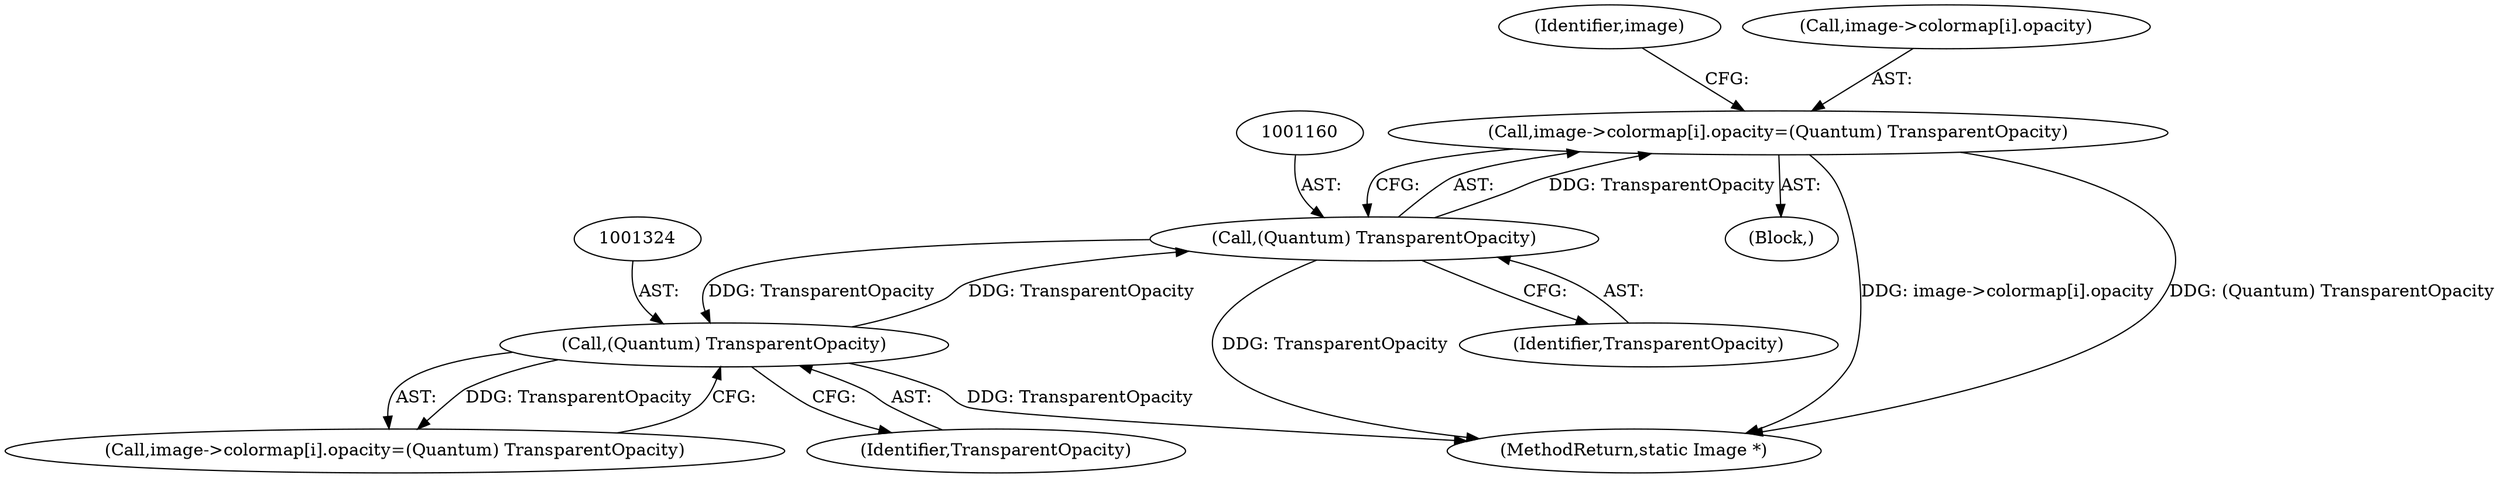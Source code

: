 digraph "0_ImageMagick_f6e9d0d9955e85bdd7540b251cd50d598dacc5e6_20@array" {
"1001151" [label="(Call,image->colormap[i].opacity=(Quantum) TransparentOpacity)"];
"1001159" [label="(Call,(Quantum) TransparentOpacity)"];
"1001323" [label="(Call,(Quantum) TransparentOpacity)"];
"1001150" [label="(Block,)"];
"1001315" [label="(Call,image->colormap[i].opacity=(Quantum) TransparentOpacity)"];
"1001323" [label="(Call,(Quantum) TransparentOpacity)"];
"1001164" [label="(Identifier,image)"];
"1001554" [label="(MethodReturn,static Image *)"];
"1001152" [label="(Call,image->colormap[i].opacity)"];
"1001161" [label="(Identifier,TransparentOpacity)"];
"1001151" [label="(Call,image->colormap[i].opacity=(Quantum) TransparentOpacity)"];
"1001325" [label="(Identifier,TransparentOpacity)"];
"1001159" [label="(Call,(Quantum) TransparentOpacity)"];
"1001151" -> "1001150"  [label="AST: "];
"1001151" -> "1001159"  [label="CFG: "];
"1001152" -> "1001151"  [label="AST: "];
"1001159" -> "1001151"  [label="AST: "];
"1001164" -> "1001151"  [label="CFG: "];
"1001151" -> "1001554"  [label="DDG: image->colormap[i].opacity"];
"1001151" -> "1001554"  [label="DDG: (Quantum) TransparentOpacity"];
"1001159" -> "1001151"  [label="DDG: TransparentOpacity"];
"1001159" -> "1001161"  [label="CFG: "];
"1001160" -> "1001159"  [label="AST: "];
"1001161" -> "1001159"  [label="AST: "];
"1001159" -> "1001554"  [label="DDG: TransparentOpacity"];
"1001323" -> "1001159"  [label="DDG: TransparentOpacity"];
"1001159" -> "1001323"  [label="DDG: TransparentOpacity"];
"1001323" -> "1001315"  [label="AST: "];
"1001323" -> "1001325"  [label="CFG: "];
"1001324" -> "1001323"  [label="AST: "];
"1001325" -> "1001323"  [label="AST: "];
"1001315" -> "1001323"  [label="CFG: "];
"1001323" -> "1001554"  [label="DDG: TransparentOpacity"];
"1001323" -> "1001315"  [label="DDG: TransparentOpacity"];
}
